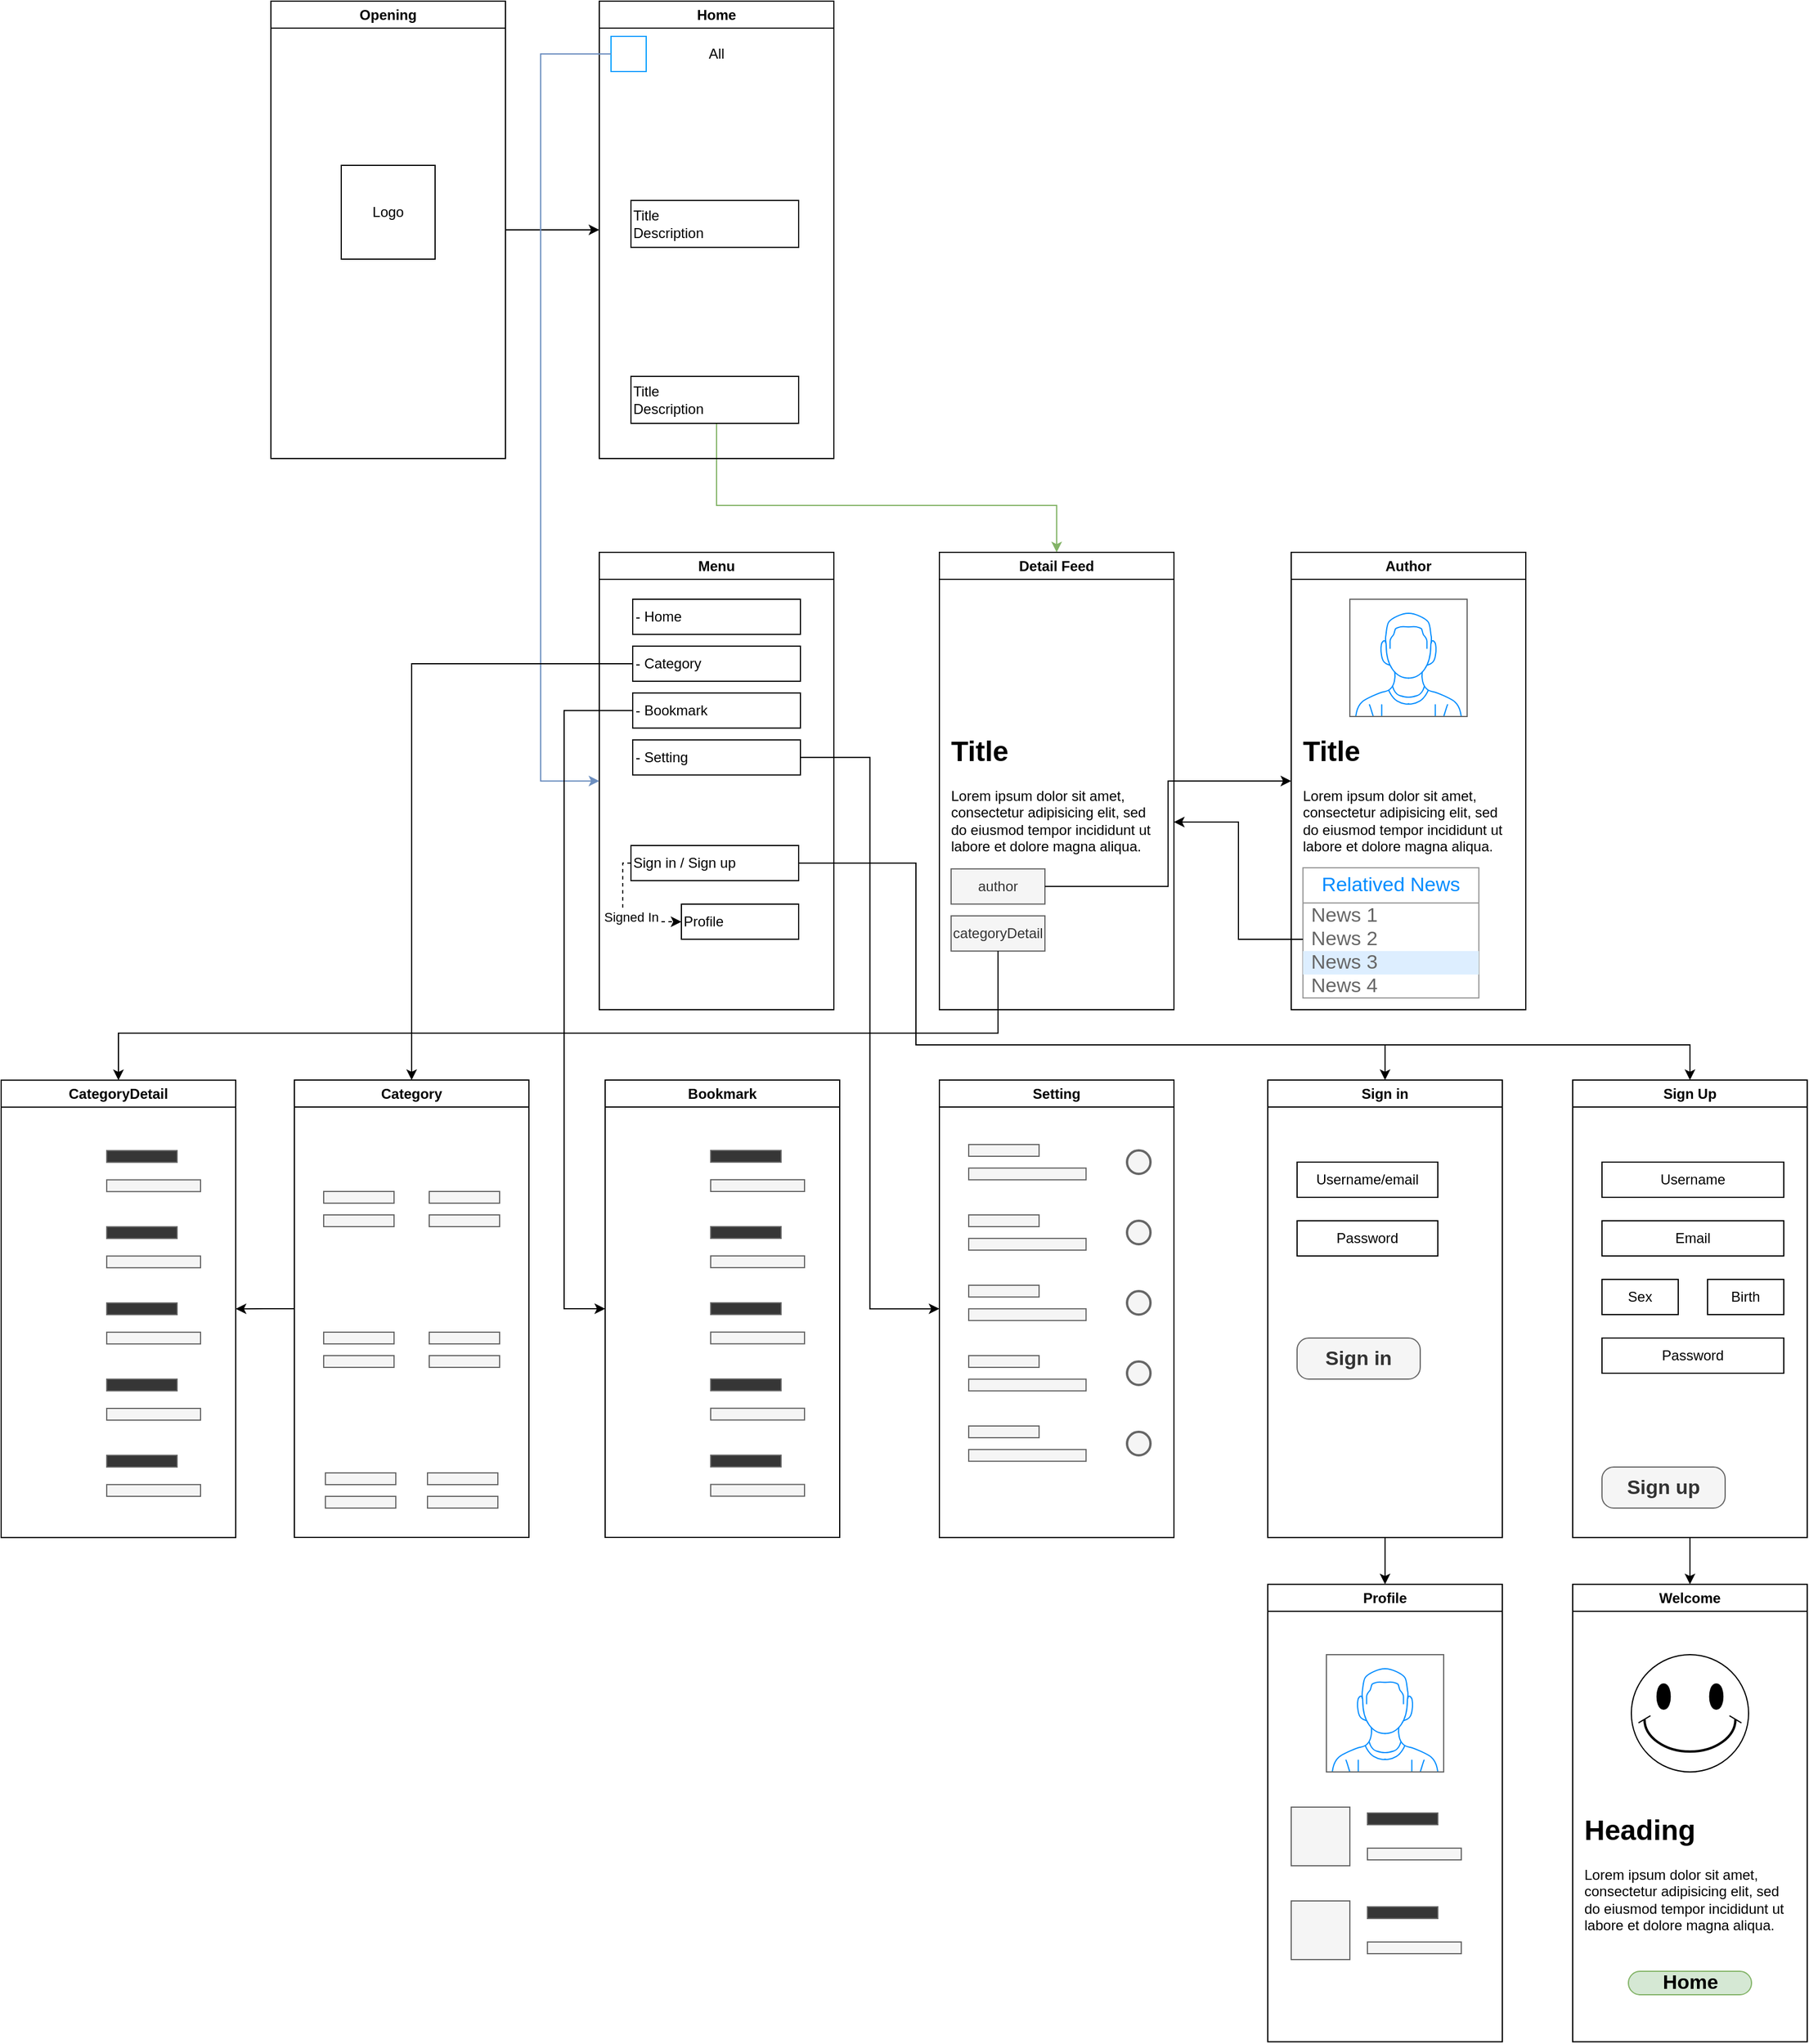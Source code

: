 <mxfile version="22.1.11" type="github">
  <diagram name="Page-1" id="6y7hUANHbX3cIMK4A7YL">
    <mxGraphModel dx="2156" dy="801" grid="1" gridSize="10" guides="1" tooltips="1" connect="1" arrows="1" fold="1" page="1" pageScale="1" pageWidth="850" pageHeight="1100" math="0" shadow="0">
      <root>
        <mxCell id="0" />
        <mxCell id="1" parent="0" />
        <mxCell id="IQJ7qbvI2amx5msxJl1S-8" style="edgeStyle=orthogonalEdgeStyle;rounded=0;orthogonalLoop=1;jettySize=auto;html=1;entryX=0;entryY=0.5;entryDx=0;entryDy=0;" edge="1" parent="1" source="IQJ7qbvI2amx5msxJl1S-1" target="IQJ7qbvI2amx5msxJl1S-3">
          <mxGeometry relative="1" as="geometry" />
        </mxCell>
        <mxCell id="IQJ7qbvI2amx5msxJl1S-1" value="Opening" style="swimlane;whiteSpace=wrap;html=1;" vertex="1" parent="1">
          <mxGeometry x="40" y="150" width="200" height="390" as="geometry" />
        </mxCell>
        <mxCell id="IQJ7qbvI2amx5msxJl1S-2" value="Logo" style="whiteSpace=wrap;html=1;aspect=fixed;" vertex="1" parent="IQJ7qbvI2amx5msxJl1S-1">
          <mxGeometry x="60" y="140" width="80" height="80" as="geometry" />
        </mxCell>
        <mxCell id="IQJ7qbvI2amx5msxJl1S-24" style="edgeStyle=orthogonalEdgeStyle;rounded=0;orthogonalLoop=1;jettySize=auto;html=1;entryX=0.5;entryY=0;entryDx=0;entryDy=0;exitX=0.5;exitY=1;exitDx=0;exitDy=0;fillColor=#d5e8d4;strokeColor=#82b366;" edge="1" parent="1" source="IQJ7qbvI2amx5msxJl1S-7" target="IQJ7qbvI2amx5msxJl1S-14">
          <mxGeometry relative="1" as="geometry">
            <Array as="points">
              <mxPoint x="420" y="510" />
              <mxPoint x="420" y="580" />
              <mxPoint x="710" y="580" />
            </Array>
          </mxGeometry>
        </mxCell>
        <mxCell id="IQJ7qbvI2amx5msxJl1S-3" value="Home" style="swimlane;whiteSpace=wrap;html=1;" vertex="1" parent="1">
          <mxGeometry x="320" y="150" width="200" height="390" as="geometry" />
        </mxCell>
        <mxCell id="IQJ7qbvI2amx5msxJl1S-4" value="" style="shape=image;verticalLabelPosition=bottom;labelBackgroundColor=default;verticalAlign=top;aspect=fixed;imageAspect=0;image=https://t3.ftcdn.net/jpg/02/48/42/64/360_F_248426448_NVKLywWqArG2ADUxDq6QprtIzsF82dMF.jpg;" vertex="1" parent="IQJ7qbvI2amx5msxJl1S-3">
          <mxGeometry x="27" y="70.0" width="146" height="99.92" as="geometry" />
        </mxCell>
        <mxCell id="IQJ7qbvI2amx5msxJl1S-5" value="Title&lt;br&gt;Description" style="rounded=0;whiteSpace=wrap;html=1;align=left;" vertex="1" parent="IQJ7qbvI2amx5msxJl1S-3">
          <mxGeometry x="27" y="169.92" width="143" height="40" as="geometry" />
        </mxCell>
        <mxCell id="IQJ7qbvI2amx5msxJl1S-6" value="" style="shape=image;verticalLabelPosition=bottom;labelBackgroundColor=default;verticalAlign=top;aspect=fixed;imageAspect=0;image=https://t3.ftcdn.net/jpg/02/48/42/64/360_F_248426448_NVKLywWqArG2ADUxDq6QprtIzsF82dMF.jpg;fillColor=#d5e8d4;strokeColor=#82b366;" vertex="1" parent="IQJ7qbvI2amx5msxJl1S-3">
          <mxGeometry x="27" y="220" width="146" height="99.92" as="geometry" />
        </mxCell>
        <mxCell id="IQJ7qbvI2amx5msxJl1S-7" value="Title&lt;br style=&quot;border-color: var(--border-color);&quot;&gt;&lt;span style=&quot;&quot;&gt;Description&lt;/span&gt;" style="rounded=0;whiteSpace=wrap;html=1;align=left;" vertex="1" parent="IQJ7qbvI2amx5msxJl1S-3">
          <mxGeometry x="27" y="319.92" width="143" height="40.08" as="geometry" />
        </mxCell>
        <mxCell id="IQJ7qbvI2amx5msxJl1S-25" value="" style="shape=image;verticalLabelPosition=bottom;labelBackgroundColor=default;verticalAlign=top;aspect=fixed;imageAspect=0;image=https://static.vecteezy.com/system/resources/previews/021/190/402/non_2x/hamburger-menu-filled-icon-in-transparent-background-basic-app-and-web-ui-bold-line-icon-eps10-free-vector.jpg;imageBorder=#009dff;" vertex="1" parent="IQJ7qbvI2amx5msxJl1S-3">
          <mxGeometry x="10" y="30" width="30" height="30" as="geometry" />
        </mxCell>
        <mxCell id="IQJ7qbvI2amx5msxJl1S-201" value="All" style="text;html=1;strokeColor=none;fillColor=none;align=center;verticalAlign=middle;whiteSpace=wrap;rounded=0;" vertex="1" parent="IQJ7qbvI2amx5msxJl1S-3">
          <mxGeometry x="45" y="30" width="110" height="30" as="geometry" />
        </mxCell>
        <mxCell id="IQJ7qbvI2amx5msxJl1S-9" value="Menu" style="swimlane;whiteSpace=wrap;html=1;" vertex="1" parent="1">
          <mxGeometry x="320" y="620" width="200" height="390" as="geometry" />
        </mxCell>
        <mxCell id="IQJ7qbvI2amx5msxJl1S-13" value="- Category" style="rounded=0;whiteSpace=wrap;html=1;align=left;" vertex="1" parent="IQJ7qbvI2amx5msxJl1S-9">
          <mxGeometry x="28.5" y="80" width="143" height="29.92" as="geometry" />
        </mxCell>
        <mxCell id="IQJ7qbvI2amx5msxJl1S-19" value="- Bookmark" style="rounded=0;whiteSpace=wrap;html=1;align=left;" vertex="1" parent="IQJ7qbvI2amx5msxJl1S-9">
          <mxGeometry x="28.5" y="119.92" width="143" height="29.92" as="geometry" />
        </mxCell>
        <mxCell id="IQJ7qbvI2amx5msxJl1S-20" value="- Setting" style="rounded=0;whiteSpace=wrap;html=1;align=left;" vertex="1" parent="IQJ7qbvI2amx5msxJl1S-9">
          <mxGeometry x="28.5" y="159.92" width="143" height="29.92" as="geometry" />
        </mxCell>
        <mxCell id="IQJ7qbvI2amx5msxJl1S-21" value="- Home" style="rounded=0;whiteSpace=wrap;html=1;align=left;" vertex="1" parent="IQJ7qbvI2amx5msxJl1S-9">
          <mxGeometry x="28.5" y="40.0" width="143" height="29.92" as="geometry" />
        </mxCell>
        <mxCell id="IQJ7qbvI2amx5msxJl1S-168" style="edgeStyle=orthogonalEdgeStyle;rounded=0;orthogonalLoop=1;jettySize=auto;html=1;dashed=1;" edge="1" parent="IQJ7qbvI2amx5msxJl1S-9" source="IQJ7qbvI2amx5msxJl1S-22" target="IQJ7qbvI2amx5msxJl1S-167">
          <mxGeometry relative="1" as="geometry">
            <Array as="points">
              <mxPoint x="20" y="265" />
              <mxPoint x="20" y="315" />
            </Array>
          </mxGeometry>
        </mxCell>
        <mxCell id="IQJ7qbvI2amx5msxJl1S-169" value="Signed In" style="edgeLabel;html=1;align=center;verticalAlign=middle;resizable=0;points=[];" vertex="1" connectable="0" parent="IQJ7qbvI2amx5msxJl1S-168">
          <mxGeometry x="0.196" y="4" relative="1" as="geometry">
            <mxPoint as="offset" />
          </mxGeometry>
        </mxCell>
        <mxCell id="IQJ7qbvI2amx5msxJl1S-22" value="Sign in / Sign up" style="rounded=0;whiteSpace=wrap;html=1;align=left;" vertex="1" parent="IQJ7qbvI2amx5msxJl1S-9">
          <mxGeometry x="27" y="250" width="143" height="29.92" as="geometry" />
        </mxCell>
        <mxCell id="IQJ7qbvI2amx5msxJl1S-167" value="Profile" style="rounded=0;whiteSpace=wrap;html=1;align=left;" vertex="1" parent="IQJ7qbvI2amx5msxJl1S-9">
          <mxGeometry x="70" y="300" width="100" height="29.92" as="geometry" />
        </mxCell>
        <mxCell id="IQJ7qbvI2amx5msxJl1S-14" value="Detail Feed" style="swimlane;whiteSpace=wrap;html=1;" vertex="1" parent="1">
          <mxGeometry x="610" y="620" width="200" height="390" as="geometry" />
        </mxCell>
        <mxCell id="IQJ7qbvI2amx5msxJl1S-15" value="" style="shape=image;verticalLabelPosition=bottom;labelBackgroundColor=default;verticalAlign=top;aspect=fixed;imageAspect=0;image=https://t3.ftcdn.net/jpg/02/48/42/64/360_F_248426448_NVKLywWqArG2ADUxDq6QprtIzsF82dMF.jpg;" vertex="1" parent="IQJ7qbvI2amx5msxJl1S-14">
          <mxGeometry x="27" y="40.08" width="146" height="99.92" as="geometry" />
        </mxCell>
        <mxCell id="IQJ7qbvI2amx5msxJl1S-28" value="&lt;h1&gt;Title&lt;/h1&gt;&lt;p&gt;Lorem ipsum dolor sit amet, consectetur adipisicing elit, sed do eiusmod tempor incididunt ut labore et dolore magna aliqua.&lt;/p&gt;" style="text;html=1;strokeColor=none;fillColor=none;spacing=5;spacingTop=-20;whiteSpace=wrap;overflow=hidden;rounded=0;" vertex="1" parent="IQJ7qbvI2amx5msxJl1S-14">
          <mxGeometry x="5" y="149.92" width="190" height="120" as="geometry" />
        </mxCell>
        <mxCell id="IQJ7qbvI2amx5msxJl1S-199" value="author" style="text;html=1;align=center;verticalAlign=middle;whiteSpace=wrap;rounded=0;fillColor=#f5f5f5;fontColor=#333333;strokeColor=#666666;" vertex="1" parent="IQJ7qbvI2amx5msxJl1S-14">
          <mxGeometry x="10" y="269.92" width="80" height="30" as="geometry" />
        </mxCell>
        <mxCell id="IQJ7qbvI2amx5msxJl1S-200" value="categoryDetail" style="text;html=1;align=center;verticalAlign=middle;whiteSpace=wrap;rounded=0;fillColor=#f5f5f5;fontColor=#333333;strokeColor=#666666;" vertex="1" parent="IQJ7qbvI2amx5msxJl1S-14">
          <mxGeometry x="10" y="310" width="80" height="30" as="geometry" />
        </mxCell>
        <mxCell id="IQJ7qbvI2amx5msxJl1S-27" style="edgeStyle=orthogonalEdgeStyle;rounded=0;orthogonalLoop=1;jettySize=auto;html=1;fillColor=#dae8fc;strokeColor=#6c8ebf;" edge="1" parent="1" source="IQJ7qbvI2amx5msxJl1S-25" target="IQJ7qbvI2amx5msxJl1S-9">
          <mxGeometry relative="1" as="geometry">
            <Array as="points">
              <mxPoint x="270" y="195" />
              <mxPoint x="270" y="815" />
            </Array>
          </mxGeometry>
        </mxCell>
        <mxCell id="IQJ7qbvI2amx5msxJl1S-275" value="" style="edgeStyle=orthogonalEdgeStyle;rounded=0;orthogonalLoop=1;jettySize=auto;html=1;" edge="1" parent="1" source="IQJ7qbvI2amx5msxJl1S-29" target="IQJ7qbvI2amx5msxJl1S-259">
          <mxGeometry relative="1" as="geometry" />
        </mxCell>
        <mxCell id="IQJ7qbvI2amx5msxJl1S-29" value="Category" style="swimlane;whiteSpace=wrap;html=1;" vertex="1" parent="1">
          <mxGeometry x="60" y="1070" width="200" height="390" as="geometry" />
        </mxCell>
        <mxCell id="IQJ7qbvI2amx5msxJl1S-30" value="" style="shape=image;verticalLabelPosition=bottom;labelBackgroundColor=default;verticalAlign=top;aspect=fixed;imageAspect=0;image=https://t3.ftcdn.net/jpg/02/48/42/64/360_F_248426448_NVKLywWqArG2ADUxDq6QprtIzsF82dMF.jpg;" vertex="1" parent="IQJ7qbvI2amx5msxJl1S-29">
          <mxGeometry x="20" y="40.08" width="72.94" height="49.92" as="geometry" />
        </mxCell>
        <mxCell id="IQJ7qbvI2amx5msxJl1S-35" value="" style="shape=image;verticalLabelPosition=bottom;labelBackgroundColor=default;verticalAlign=top;aspect=fixed;imageAspect=0;image=https://t3.ftcdn.net/jpg/02/48/42/64/360_F_248426448_NVKLywWqArG2ADUxDq6QprtIzsF82dMF.jpg;" vertex="1" parent="IQJ7qbvI2amx5msxJl1S-29">
          <mxGeometry x="107.06" y="40.08" width="72.94" height="49.92" as="geometry" />
        </mxCell>
        <mxCell id="IQJ7qbvI2amx5msxJl1S-38" value="" style="shape=image;verticalLabelPosition=bottom;labelBackgroundColor=default;verticalAlign=top;aspect=fixed;imageAspect=0;image=https://t3.ftcdn.net/jpg/02/48/42/64/360_F_248426448_NVKLywWqArG2ADUxDq6QprtIzsF82dMF.jpg;" vertex="1" parent="IQJ7qbvI2amx5msxJl1S-29">
          <mxGeometry x="20" y="160" width="72.94" height="49.92" as="geometry" />
        </mxCell>
        <mxCell id="IQJ7qbvI2amx5msxJl1S-39" value="" style="shape=image;verticalLabelPosition=bottom;labelBackgroundColor=default;verticalAlign=top;aspect=fixed;imageAspect=0;image=https://t3.ftcdn.net/jpg/02/48/42/64/360_F_248426448_NVKLywWqArG2ADUxDq6QprtIzsF82dMF.jpg;" vertex="1" parent="IQJ7qbvI2amx5msxJl1S-29">
          <mxGeometry x="107.06" y="160" width="72.94" height="49.92" as="geometry" />
        </mxCell>
        <mxCell id="IQJ7qbvI2amx5msxJl1S-42" value="" style="shape=image;verticalLabelPosition=bottom;labelBackgroundColor=default;verticalAlign=top;aspect=fixed;imageAspect=0;image=https://t3.ftcdn.net/jpg/02/48/42/64/360_F_248426448_NVKLywWqArG2ADUxDq6QprtIzsF82dMF.jpg;" vertex="1" parent="IQJ7qbvI2amx5msxJl1S-29">
          <mxGeometry x="20" y="280" width="72.94" height="49.92" as="geometry" />
        </mxCell>
        <mxCell id="IQJ7qbvI2amx5msxJl1S-43" value="" style="shape=image;verticalLabelPosition=bottom;labelBackgroundColor=default;verticalAlign=top;aspect=fixed;imageAspect=0;image=https://t3.ftcdn.net/jpg/02/48/42/64/360_F_248426448_NVKLywWqArG2ADUxDq6QprtIzsF82dMF.jpg;" vertex="1" parent="IQJ7qbvI2amx5msxJl1S-29">
          <mxGeometry x="107.06" y="280" width="72.94" height="49.92" as="geometry" />
        </mxCell>
        <mxCell id="IQJ7qbvI2amx5msxJl1S-60" value="" style="html=1;points=[[0,0,0,0,5],[0,1,0,0,-5],[1,0,0,0,5],[1,1,0,0,-5]];perimeter=orthogonalPerimeter;outlineConnect=0;targetShapes=umlLifeline;portConstraint=eastwest;newEdgeStyle={&quot;curved&quot;:0,&quot;rounded&quot;:0};rotation=90;fillColor=#f5f5f5;fontColor=#333333;strokeColor=#666666;" vertex="1" parent="IQJ7qbvI2amx5msxJl1S-29">
          <mxGeometry x="50" y="90" width="10" height="60" as="geometry" />
        </mxCell>
        <mxCell id="IQJ7qbvI2amx5msxJl1S-59" value="" style="html=1;points=[[0,0,0,0,5],[0,1,0,0,-5],[1,0,0,0,5],[1,1,0,0,-5]];perimeter=orthogonalPerimeter;outlineConnect=0;targetShapes=umlLifeline;portConstraint=eastwest;newEdgeStyle={&quot;curved&quot;:0,&quot;rounded&quot;:0};rotation=90;fillColor=#f5f5f5;fontColor=#333333;strokeColor=#666666;" vertex="1" parent="IQJ7qbvI2amx5msxJl1S-29">
          <mxGeometry x="50" y="70" width="10" height="60" as="geometry" />
        </mxCell>
        <mxCell id="IQJ7qbvI2amx5msxJl1S-61" value="" style="html=1;points=[[0,0,0,0,5],[0,1,0,0,-5],[1,0,0,0,5],[1,1,0,0,-5]];perimeter=orthogonalPerimeter;outlineConnect=0;targetShapes=umlLifeline;portConstraint=eastwest;newEdgeStyle={&quot;curved&quot;:0,&quot;rounded&quot;:0};rotation=90;fillColor=#f5f5f5;fontColor=#333333;strokeColor=#666666;" vertex="1" parent="IQJ7qbvI2amx5msxJl1S-29">
          <mxGeometry x="140" y="90" width="10" height="60" as="geometry" />
        </mxCell>
        <mxCell id="IQJ7qbvI2amx5msxJl1S-62" value="" style="html=1;points=[[0,0,0,0,5],[0,1,0,0,-5],[1,0,0,0,5],[1,1,0,0,-5]];perimeter=orthogonalPerimeter;outlineConnect=0;targetShapes=umlLifeline;portConstraint=eastwest;newEdgeStyle={&quot;curved&quot;:0,&quot;rounded&quot;:0};rotation=90;fillColor=#f5f5f5;fontColor=#333333;strokeColor=#666666;" vertex="1" parent="IQJ7qbvI2amx5msxJl1S-29">
          <mxGeometry x="140" y="70" width="10" height="60" as="geometry" />
        </mxCell>
        <mxCell id="IQJ7qbvI2amx5msxJl1S-63" value="" style="html=1;points=[[0,0,0,0,5],[0,1,0,0,-5],[1,0,0,0,5],[1,1,0,0,-5]];perimeter=orthogonalPerimeter;outlineConnect=0;targetShapes=umlLifeline;portConstraint=eastwest;newEdgeStyle={&quot;curved&quot;:0,&quot;rounded&quot;:0};rotation=90;fillColor=#f5f5f5;fontColor=#333333;strokeColor=#666666;" vertex="1" parent="IQJ7qbvI2amx5msxJl1S-29">
          <mxGeometry x="50" y="210" width="10" height="60" as="geometry" />
        </mxCell>
        <mxCell id="IQJ7qbvI2amx5msxJl1S-64" value="" style="html=1;points=[[0,0,0,0,5],[0,1,0,0,-5],[1,0,0,0,5],[1,1,0,0,-5]];perimeter=orthogonalPerimeter;outlineConnect=0;targetShapes=umlLifeline;portConstraint=eastwest;newEdgeStyle={&quot;curved&quot;:0,&quot;rounded&quot;:0};rotation=90;fillColor=#f5f5f5;fontColor=#333333;strokeColor=#666666;" vertex="1" parent="IQJ7qbvI2amx5msxJl1S-29">
          <mxGeometry x="50" y="190" width="10" height="60" as="geometry" />
        </mxCell>
        <mxCell id="IQJ7qbvI2amx5msxJl1S-65" value="" style="html=1;points=[[0,0,0,0,5],[0,1,0,0,-5],[1,0,0,0,5],[1,1,0,0,-5]];perimeter=orthogonalPerimeter;outlineConnect=0;targetShapes=umlLifeline;portConstraint=eastwest;newEdgeStyle={&quot;curved&quot;:0,&quot;rounded&quot;:0};rotation=90;fillColor=#f5f5f5;fontColor=#333333;strokeColor=#666666;" vertex="1" parent="IQJ7qbvI2amx5msxJl1S-29">
          <mxGeometry x="140" y="210" width="10" height="60" as="geometry" />
        </mxCell>
        <mxCell id="IQJ7qbvI2amx5msxJl1S-66" value="" style="html=1;points=[[0,0,0,0,5],[0,1,0,0,-5],[1,0,0,0,5],[1,1,0,0,-5]];perimeter=orthogonalPerimeter;outlineConnect=0;targetShapes=umlLifeline;portConstraint=eastwest;newEdgeStyle={&quot;curved&quot;:0,&quot;rounded&quot;:0};rotation=90;fillColor=#f5f5f5;fontColor=#333333;strokeColor=#666666;" vertex="1" parent="IQJ7qbvI2amx5msxJl1S-29">
          <mxGeometry x="140" y="190" width="10" height="60" as="geometry" />
        </mxCell>
        <mxCell id="IQJ7qbvI2amx5msxJl1S-67" value="" style="html=1;points=[[0,0,0,0,5],[0,1,0,0,-5],[1,0,0,0,5],[1,1,0,0,-5]];perimeter=orthogonalPerimeter;outlineConnect=0;targetShapes=umlLifeline;portConstraint=eastwest;newEdgeStyle={&quot;curved&quot;:0,&quot;rounded&quot;:0};rotation=90;fillColor=#f5f5f5;fontColor=#333333;strokeColor=#666666;" vertex="1" parent="IQJ7qbvI2amx5msxJl1S-29">
          <mxGeometry x="51.47" y="330" width="10" height="60" as="geometry" />
        </mxCell>
        <mxCell id="IQJ7qbvI2amx5msxJl1S-68" value="" style="html=1;points=[[0,0,0,0,5],[0,1,0,0,-5],[1,0,0,0,5],[1,1,0,0,-5]];perimeter=orthogonalPerimeter;outlineConnect=0;targetShapes=umlLifeline;portConstraint=eastwest;newEdgeStyle={&quot;curved&quot;:0,&quot;rounded&quot;:0};rotation=90;fillColor=#f5f5f5;fontColor=#333333;strokeColor=#666666;" vertex="1" parent="IQJ7qbvI2amx5msxJl1S-29">
          <mxGeometry x="51.47" y="310" width="10" height="60" as="geometry" />
        </mxCell>
        <mxCell id="IQJ7qbvI2amx5msxJl1S-69" value="" style="html=1;points=[[0,0,0,0,5],[0,1,0,0,-5],[1,0,0,0,5],[1,1,0,0,-5]];perimeter=orthogonalPerimeter;outlineConnect=0;targetShapes=umlLifeline;portConstraint=eastwest;newEdgeStyle={&quot;curved&quot;:0,&quot;rounded&quot;:0};rotation=90;fillColor=#f5f5f5;fontColor=#333333;strokeColor=#666666;" vertex="1" parent="IQJ7qbvI2amx5msxJl1S-29">
          <mxGeometry x="138.53" y="330" width="10" height="60" as="geometry" />
        </mxCell>
        <mxCell id="IQJ7qbvI2amx5msxJl1S-70" value="" style="html=1;points=[[0,0,0,0,5],[0,1,0,0,-5],[1,0,0,0,5],[1,1,0,0,-5]];perimeter=orthogonalPerimeter;outlineConnect=0;targetShapes=umlLifeline;portConstraint=eastwest;newEdgeStyle={&quot;curved&quot;:0,&quot;rounded&quot;:0};rotation=90;fillColor=#f5f5f5;fontColor=#333333;strokeColor=#666666;" vertex="1" parent="IQJ7qbvI2amx5msxJl1S-29">
          <mxGeometry x="138.53" y="310" width="10" height="60" as="geometry" />
        </mxCell>
        <mxCell id="IQJ7qbvI2amx5msxJl1S-71" value="Bookmark" style="swimlane;whiteSpace=wrap;html=1;" vertex="1" parent="1">
          <mxGeometry x="325" y="1070" width="200" height="390" as="geometry" />
        </mxCell>
        <mxCell id="IQJ7qbvI2amx5msxJl1S-90" value="" style="shape=image;verticalLabelPosition=bottom;labelBackgroundColor=default;verticalAlign=top;aspect=fixed;imageAspect=0;image=https://t3.ftcdn.net/jpg/02/48/42/64/360_F_248426448_NVKLywWqArG2ADUxDq6QprtIzsF82dMF.jpg;" vertex="1" parent="IQJ7qbvI2amx5msxJl1S-71">
          <mxGeometry x="15" y="50.08" width="72.94" height="49.92" as="geometry" />
        </mxCell>
        <mxCell id="IQJ7qbvI2amx5msxJl1S-91" value="" style="html=1;points=[[0,0,0,0,5],[0,1,0,0,-5],[1,0,0,0,5],[1,1,0,0,-5]];perimeter=orthogonalPerimeter;outlineConnect=0;targetShapes=umlLifeline;portConstraint=eastwest;newEdgeStyle={&quot;curved&quot;:0,&quot;rounded&quot;:0};rotation=90;fillColor=#363636;fontColor=#333333;strokeColor=#666666;" vertex="1" parent="IQJ7qbvI2amx5msxJl1S-71">
          <mxGeometry x="115" y="35.04" width="10" height="60" as="geometry" />
        </mxCell>
        <mxCell id="IQJ7qbvI2amx5msxJl1S-92" value="" style="html=1;points=[[0,0,0,0,5],[0,1,0,0,-5],[1,0,0,0,5],[1,1,0,0,-5]];perimeter=orthogonalPerimeter;outlineConnect=0;targetShapes=umlLifeline;portConstraint=eastwest;newEdgeStyle={&quot;curved&quot;:0,&quot;rounded&quot;:0};rotation=90;fillColor=#f5f5f5;fontColor=#333333;strokeColor=#666666;" vertex="1" parent="IQJ7qbvI2amx5msxJl1S-71">
          <mxGeometry x="125" y="50" width="10" height="80" as="geometry" />
        </mxCell>
        <mxCell id="IQJ7qbvI2amx5msxJl1S-93" value="" style="shape=image;verticalLabelPosition=bottom;labelBackgroundColor=default;verticalAlign=top;aspect=fixed;imageAspect=0;image=https://t3.ftcdn.net/jpg/02/48/42/64/360_F_248426448_NVKLywWqArG2ADUxDq6QprtIzsF82dMF.jpg;" vertex="1" parent="IQJ7qbvI2amx5msxJl1S-71">
          <mxGeometry x="15" y="115.04" width="72.94" height="49.92" as="geometry" />
        </mxCell>
        <mxCell id="IQJ7qbvI2amx5msxJl1S-94" value="" style="html=1;points=[[0,0,0,0,5],[0,1,0,0,-5],[1,0,0,0,5],[1,1,0,0,-5]];perimeter=orthogonalPerimeter;outlineConnect=0;targetShapes=umlLifeline;portConstraint=eastwest;newEdgeStyle={&quot;curved&quot;:0,&quot;rounded&quot;:0};rotation=90;fillColor=#363636;fontColor=#333333;strokeColor=#666666;" vertex="1" parent="IQJ7qbvI2amx5msxJl1S-71">
          <mxGeometry x="115" y="100" width="10" height="60" as="geometry" />
        </mxCell>
        <mxCell id="IQJ7qbvI2amx5msxJl1S-95" value="" style="html=1;points=[[0,0,0,0,5],[0,1,0,0,-5],[1,0,0,0,5],[1,1,0,0,-5]];perimeter=orthogonalPerimeter;outlineConnect=0;targetShapes=umlLifeline;portConstraint=eastwest;newEdgeStyle={&quot;curved&quot;:0,&quot;rounded&quot;:0};rotation=90;fillColor=#f5f5f5;fontColor=#333333;strokeColor=#666666;" vertex="1" parent="IQJ7qbvI2amx5msxJl1S-71">
          <mxGeometry x="125" y="114.96" width="10" height="80" as="geometry" />
        </mxCell>
        <mxCell id="IQJ7qbvI2amx5msxJl1S-96" value="" style="shape=image;verticalLabelPosition=bottom;labelBackgroundColor=default;verticalAlign=top;aspect=fixed;imageAspect=0;image=https://t3.ftcdn.net/jpg/02/48/42/64/360_F_248426448_NVKLywWqArG2ADUxDq6QprtIzsF82dMF.jpg;" vertex="1" parent="IQJ7qbvI2amx5msxJl1S-71">
          <mxGeometry x="15" y="180" width="72.94" height="49.92" as="geometry" />
        </mxCell>
        <mxCell id="IQJ7qbvI2amx5msxJl1S-97" value="" style="html=1;points=[[0,0,0,0,5],[0,1,0,0,-5],[1,0,0,0,5],[1,1,0,0,-5]];perimeter=orthogonalPerimeter;outlineConnect=0;targetShapes=umlLifeline;portConstraint=eastwest;newEdgeStyle={&quot;curved&quot;:0,&quot;rounded&quot;:0};rotation=90;fillColor=#363636;fontColor=#333333;strokeColor=#666666;" vertex="1" parent="IQJ7qbvI2amx5msxJl1S-71">
          <mxGeometry x="115" y="164.96" width="10" height="60" as="geometry" />
        </mxCell>
        <mxCell id="IQJ7qbvI2amx5msxJl1S-98" value="" style="html=1;points=[[0,0,0,0,5],[0,1,0,0,-5],[1,0,0,0,5],[1,1,0,0,-5]];perimeter=orthogonalPerimeter;outlineConnect=0;targetShapes=umlLifeline;portConstraint=eastwest;newEdgeStyle={&quot;curved&quot;:0,&quot;rounded&quot;:0};rotation=90;fillColor=#f5f5f5;fontColor=#333333;strokeColor=#666666;" vertex="1" parent="IQJ7qbvI2amx5msxJl1S-71">
          <mxGeometry x="125" y="179.92" width="10" height="80" as="geometry" />
        </mxCell>
        <mxCell id="IQJ7qbvI2amx5msxJl1S-99" value="" style="shape=image;verticalLabelPosition=bottom;labelBackgroundColor=default;verticalAlign=top;aspect=fixed;imageAspect=0;image=https://t3.ftcdn.net/jpg/02/48/42/64/360_F_248426448_NVKLywWqArG2ADUxDq6QprtIzsF82dMF.jpg;" vertex="1" parent="IQJ7qbvI2amx5msxJl1S-71">
          <mxGeometry x="15" y="244.96" width="72.94" height="49.92" as="geometry" />
        </mxCell>
        <mxCell id="IQJ7qbvI2amx5msxJl1S-100" value="" style="html=1;points=[[0,0,0,0,5],[0,1,0,0,-5],[1,0,0,0,5],[1,1,0,0,-5]];perimeter=orthogonalPerimeter;outlineConnect=0;targetShapes=umlLifeline;portConstraint=eastwest;newEdgeStyle={&quot;curved&quot;:0,&quot;rounded&quot;:0};rotation=90;fillColor=#363636;fontColor=#333333;strokeColor=#666666;" vertex="1" parent="IQJ7qbvI2amx5msxJl1S-71">
          <mxGeometry x="115" y="229.92" width="10" height="60" as="geometry" />
        </mxCell>
        <mxCell id="IQJ7qbvI2amx5msxJl1S-101" value="" style="html=1;points=[[0,0,0,0,5],[0,1,0,0,-5],[1,0,0,0,5],[1,1,0,0,-5]];perimeter=orthogonalPerimeter;outlineConnect=0;targetShapes=umlLifeline;portConstraint=eastwest;newEdgeStyle={&quot;curved&quot;:0,&quot;rounded&quot;:0};rotation=90;fillColor=#f5f5f5;fontColor=#333333;strokeColor=#666666;" vertex="1" parent="IQJ7qbvI2amx5msxJl1S-71">
          <mxGeometry x="125" y="244.88" width="10" height="80" as="geometry" />
        </mxCell>
        <mxCell id="IQJ7qbvI2amx5msxJl1S-102" value="" style="shape=image;verticalLabelPosition=bottom;labelBackgroundColor=default;verticalAlign=top;aspect=fixed;imageAspect=0;image=https://t3.ftcdn.net/jpg/02/48/42/64/360_F_248426448_NVKLywWqArG2ADUxDq6QprtIzsF82dMF.jpg;" vertex="1" parent="IQJ7qbvI2amx5msxJl1S-71">
          <mxGeometry x="15" y="309.92" width="72.94" height="49.92" as="geometry" />
        </mxCell>
        <mxCell id="IQJ7qbvI2amx5msxJl1S-103" value="" style="html=1;points=[[0,0,0,0,5],[0,1,0,0,-5],[1,0,0,0,5],[1,1,0,0,-5]];perimeter=orthogonalPerimeter;outlineConnect=0;targetShapes=umlLifeline;portConstraint=eastwest;newEdgeStyle={&quot;curved&quot;:0,&quot;rounded&quot;:0};rotation=90;fillColor=#363636;fontColor=#333333;strokeColor=#666666;" vertex="1" parent="IQJ7qbvI2amx5msxJl1S-71">
          <mxGeometry x="115" y="294.88" width="10" height="60" as="geometry" />
        </mxCell>
        <mxCell id="IQJ7qbvI2amx5msxJl1S-104" value="" style="html=1;points=[[0,0,0,0,5],[0,1,0,0,-5],[1,0,0,0,5],[1,1,0,0,-5]];perimeter=orthogonalPerimeter;outlineConnect=0;targetShapes=umlLifeline;portConstraint=eastwest;newEdgeStyle={&quot;curved&quot;:0,&quot;rounded&quot;:0};rotation=90;fillColor=#f5f5f5;fontColor=#333333;strokeColor=#666666;" vertex="1" parent="IQJ7qbvI2amx5msxJl1S-71">
          <mxGeometry x="125" y="309.84" width="10" height="80" as="geometry" />
        </mxCell>
        <mxCell id="IQJ7qbvI2amx5msxJl1S-105" style="edgeStyle=orthogonalEdgeStyle;rounded=0;orthogonalLoop=1;jettySize=auto;html=1;" edge="1" parent="1" source="IQJ7qbvI2amx5msxJl1S-19" target="IQJ7qbvI2amx5msxJl1S-71">
          <mxGeometry relative="1" as="geometry">
            <Array as="points">
              <mxPoint x="290" y="755" />
              <mxPoint x="290" y="1265" />
            </Array>
          </mxGeometry>
        </mxCell>
        <mxCell id="IQJ7qbvI2amx5msxJl1S-106" value="Setting" style="swimlane;whiteSpace=wrap;html=1;" vertex="1" parent="1">
          <mxGeometry x="610" y="1070" width="200" height="390.12" as="geometry" />
        </mxCell>
        <mxCell id="IQJ7qbvI2amx5msxJl1S-123" value="" style="html=1;points=[[0,0,0,0,5],[0,1,0,0,-5],[1,0,0,0,5],[1,1,0,0,-5]];perimeter=orthogonalPerimeter;outlineConnect=0;targetShapes=umlLifeline;portConstraint=eastwest;newEdgeStyle={&quot;curved&quot;:0,&quot;rounded&quot;:0};rotation=90;fillColor=#f5f5f5;fontColor=#333333;strokeColor=#666666;" vertex="1" parent="IQJ7qbvI2amx5msxJl1S-106">
          <mxGeometry x="50" y="30" width="10" height="60" as="geometry" />
        </mxCell>
        <mxCell id="IQJ7qbvI2amx5msxJl1S-124" value="" style="html=1;points=[[0,0,0,0,5],[0,1,0,0,-5],[1,0,0,0,5],[1,1,0,0,-5]];perimeter=orthogonalPerimeter;outlineConnect=0;targetShapes=umlLifeline;portConstraint=eastwest;newEdgeStyle={&quot;curved&quot;:0,&quot;rounded&quot;:0};rotation=90;fillColor=#f5f5f5;fontColor=#333333;strokeColor=#666666;" vertex="1" parent="IQJ7qbvI2amx5msxJl1S-106">
          <mxGeometry x="70.04" y="30.04" width="10" height="100.08" as="geometry" />
        </mxCell>
        <mxCell id="IQJ7qbvI2amx5msxJl1S-125" value="" style="strokeWidth=2;html=1;shape=mxgraph.flowchart.start_2;whiteSpace=wrap;fillColor=#f5f5f5;fontColor=#333333;strokeColor=#666666;" vertex="1" parent="IQJ7qbvI2amx5msxJl1S-106">
          <mxGeometry x="160" y="60" width="20" height="20" as="geometry" />
        </mxCell>
        <mxCell id="IQJ7qbvI2amx5msxJl1S-126" value="" style="html=1;points=[[0,0,0,0,5],[0,1,0,0,-5],[1,0,0,0,5],[1,1,0,0,-5]];perimeter=orthogonalPerimeter;outlineConnect=0;targetShapes=umlLifeline;portConstraint=eastwest;newEdgeStyle={&quot;curved&quot;:0,&quot;rounded&quot;:0};rotation=90;fillColor=#f5f5f5;fontColor=#333333;strokeColor=#666666;" vertex="1" parent="IQJ7qbvI2amx5msxJl1S-106">
          <mxGeometry x="50" y="90" width="10" height="60" as="geometry" />
        </mxCell>
        <mxCell id="IQJ7qbvI2amx5msxJl1S-128" value="" style="strokeWidth=2;html=1;shape=mxgraph.flowchart.start_2;whiteSpace=wrap;fillColor=#f5f5f5;fontColor=#333333;strokeColor=#666666;" vertex="1" parent="IQJ7qbvI2amx5msxJl1S-106">
          <mxGeometry x="160" y="120" width="20" height="20" as="geometry" />
        </mxCell>
        <mxCell id="IQJ7qbvI2amx5msxJl1S-129" value="" style="html=1;points=[[0,0,0,0,5],[0,1,0,0,-5],[1,0,0,0,5],[1,1,0,0,-5]];perimeter=orthogonalPerimeter;outlineConnect=0;targetShapes=umlLifeline;portConstraint=eastwest;newEdgeStyle={&quot;curved&quot;:0,&quot;rounded&quot;:0};rotation=90;fillColor=#f5f5f5;fontColor=#333333;strokeColor=#666666;" vertex="1" parent="IQJ7qbvI2amx5msxJl1S-106">
          <mxGeometry x="50" y="150" width="10" height="60" as="geometry" />
        </mxCell>
        <mxCell id="IQJ7qbvI2amx5msxJl1S-130" value="" style="html=1;points=[[0,0,0,0,5],[0,1,0,0,-5],[1,0,0,0,5],[1,1,0,0,-5]];perimeter=orthogonalPerimeter;outlineConnect=0;targetShapes=umlLifeline;portConstraint=eastwest;newEdgeStyle={&quot;curved&quot;:0,&quot;rounded&quot;:0};rotation=90;fillColor=#f5f5f5;fontColor=#333333;strokeColor=#666666;" vertex="1" parent="IQJ7qbvI2amx5msxJl1S-106">
          <mxGeometry x="70.04" y="150.04" width="10" height="100.08" as="geometry" />
        </mxCell>
        <mxCell id="IQJ7qbvI2amx5msxJl1S-131" value="" style="strokeWidth=2;html=1;shape=mxgraph.flowchart.start_2;whiteSpace=wrap;fillColor=#f5f5f5;fontColor=#333333;strokeColor=#666666;" vertex="1" parent="IQJ7qbvI2amx5msxJl1S-106">
          <mxGeometry x="160" y="180" width="20" height="20" as="geometry" />
        </mxCell>
        <mxCell id="IQJ7qbvI2amx5msxJl1S-132" value="" style="html=1;points=[[0,0,0,0,5],[0,1,0,0,-5],[1,0,0,0,5],[1,1,0,0,-5]];perimeter=orthogonalPerimeter;outlineConnect=0;targetShapes=umlLifeline;portConstraint=eastwest;newEdgeStyle={&quot;curved&quot;:0,&quot;rounded&quot;:0};rotation=90;fillColor=#f5f5f5;fontColor=#333333;strokeColor=#666666;" vertex="1" parent="IQJ7qbvI2amx5msxJl1S-106">
          <mxGeometry x="50" y="210" width="10" height="60" as="geometry" />
        </mxCell>
        <mxCell id="IQJ7qbvI2amx5msxJl1S-133" value="" style="html=1;points=[[0,0,0,0,5],[0,1,0,0,-5],[1,0,0,0,5],[1,1,0,0,-5]];perimeter=orthogonalPerimeter;outlineConnect=0;targetShapes=umlLifeline;portConstraint=eastwest;newEdgeStyle={&quot;curved&quot;:0,&quot;rounded&quot;:0};rotation=90;fillColor=#f5f5f5;fontColor=#333333;strokeColor=#666666;" vertex="1" parent="IQJ7qbvI2amx5msxJl1S-106">
          <mxGeometry x="70.04" y="210.04" width="10" height="100.08" as="geometry" />
        </mxCell>
        <mxCell id="IQJ7qbvI2amx5msxJl1S-134" value="" style="strokeWidth=2;html=1;shape=mxgraph.flowchart.start_2;whiteSpace=wrap;fillColor=#f5f5f5;fontColor=#333333;strokeColor=#666666;" vertex="1" parent="IQJ7qbvI2amx5msxJl1S-106">
          <mxGeometry x="160" y="240" width="20" height="20" as="geometry" />
        </mxCell>
        <mxCell id="IQJ7qbvI2amx5msxJl1S-135" value="" style="html=1;points=[[0,0,0,0,5],[0,1,0,0,-5],[1,0,0,0,5],[1,1,0,0,-5]];perimeter=orthogonalPerimeter;outlineConnect=0;targetShapes=umlLifeline;portConstraint=eastwest;newEdgeStyle={&quot;curved&quot;:0,&quot;rounded&quot;:0};rotation=90;fillColor=#f5f5f5;fontColor=#333333;strokeColor=#666666;" vertex="1" parent="IQJ7qbvI2amx5msxJl1S-106">
          <mxGeometry x="50" y="270" width="10" height="60" as="geometry" />
        </mxCell>
        <mxCell id="IQJ7qbvI2amx5msxJl1S-136" value="" style="html=1;points=[[0,0,0,0,5],[0,1,0,0,-5],[1,0,0,0,5],[1,1,0,0,-5]];perimeter=orthogonalPerimeter;outlineConnect=0;targetShapes=umlLifeline;portConstraint=eastwest;newEdgeStyle={&quot;curved&quot;:0,&quot;rounded&quot;:0};rotation=90;fillColor=#f5f5f5;fontColor=#333333;strokeColor=#666666;" vertex="1" parent="IQJ7qbvI2amx5msxJl1S-106">
          <mxGeometry x="70.04" y="270.04" width="10" height="100.08" as="geometry" />
        </mxCell>
        <mxCell id="IQJ7qbvI2amx5msxJl1S-137" value="" style="strokeWidth=2;html=1;shape=mxgraph.flowchart.start_2;whiteSpace=wrap;fillColor=#f5f5f5;fontColor=#333333;strokeColor=#666666;" vertex="1" parent="IQJ7qbvI2amx5msxJl1S-106">
          <mxGeometry x="160" y="300" width="20" height="20" as="geometry" />
        </mxCell>
        <mxCell id="IQJ7qbvI2amx5msxJl1S-138" value="" style="html=1;points=[[0,0,0,0,5],[0,1,0,0,-5],[1,0,0,0,5],[1,1,0,0,-5]];perimeter=orthogonalPerimeter;outlineConnect=0;targetShapes=umlLifeline;portConstraint=eastwest;newEdgeStyle={&quot;curved&quot;:0,&quot;rounded&quot;:0};rotation=90;fillColor=#f5f5f5;fontColor=#333333;strokeColor=#666666;" vertex="1" parent="IQJ7qbvI2amx5msxJl1S-106">
          <mxGeometry x="70.04" y="90" width="10" height="100.08" as="geometry" />
        </mxCell>
        <mxCell id="IQJ7qbvI2amx5msxJl1S-122" style="edgeStyle=orthogonalEdgeStyle;rounded=0;orthogonalLoop=1;jettySize=auto;html=1;entryX=0;entryY=0.5;entryDx=0;entryDy=0;" edge="1" parent="1" source="IQJ7qbvI2amx5msxJl1S-20" target="IQJ7qbvI2amx5msxJl1S-106">
          <mxGeometry relative="1" as="geometry" />
        </mxCell>
        <mxCell id="IQJ7qbvI2amx5msxJl1S-186" value="" style="edgeStyle=orthogonalEdgeStyle;rounded=0;orthogonalLoop=1;jettySize=auto;html=1;" edge="1" parent="1" source="IQJ7qbvI2amx5msxJl1S-139" target="IQJ7qbvI2amx5msxJl1S-181">
          <mxGeometry relative="1" as="geometry" />
        </mxCell>
        <mxCell id="IQJ7qbvI2amx5msxJl1S-139" value="Sign in" style="swimlane;whiteSpace=wrap;html=1;" vertex="1" parent="1">
          <mxGeometry x="890" y="1070" width="200" height="390.12" as="geometry" />
        </mxCell>
        <mxCell id="IQJ7qbvI2amx5msxJl1S-155" value="Sign in" style="strokeWidth=1;shadow=0;dashed=0;align=center;html=1;shape=mxgraph.mockup.buttons.button;strokeColor=#666666;fontColor=#333333;mainText=;buttonStyle=round;fontSize=17;fontStyle=1;fillColor=#f5f5f5;whiteSpace=wrap;" vertex="1" parent="IQJ7qbvI2amx5msxJl1S-139">
          <mxGeometry x="25" y="220" width="105" height="35" as="geometry" />
        </mxCell>
        <mxCell id="IQJ7qbvI2amx5msxJl1S-156" value="Username/email" style="rounded=0;whiteSpace=wrap;html=1;" vertex="1" parent="IQJ7qbvI2amx5msxJl1S-139">
          <mxGeometry x="25" y="70" width="120" height="30" as="geometry" />
        </mxCell>
        <mxCell id="IQJ7qbvI2amx5msxJl1S-157" value="Password" style="rounded=0;whiteSpace=wrap;html=1;" vertex="1" parent="IQJ7qbvI2amx5msxJl1S-139">
          <mxGeometry x="25" y="120" width="120" height="30" as="geometry" />
        </mxCell>
        <mxCell id="IQJ7qbvI2amx5msxJl1S-158" value="" style="shape=image;verticalLabelPosition=bottom;labelBackgroundColor=default;verticalAlign=top;aspect=fixed;imageAspect=0;image=https://www.google.com/recaptcha/about/images/reCAPTCHA-logo@2x.png;" vertex="1" parent="IQJ7qbvI2amx5msxJl1S-139">
          <mxGeometry x="25" y="170" width="23" height="26.16" as="geometry" />
        </mxCell>
        <mxCell id="IQJ7qbvI2amx5msxJl1S-180" value="" style="edgeStyle=orthogonalEdgeStyle;rounded=0;orthogonalLoop=1;jettySize=auto;html=1;" edge="1" parent="1" source="IQJ7qbvI2amx5msxJl1S-159" target="IQJ7qbvI2amx5msxJl1S-170">
          <mxGeometry relative="1" as="geometry" />
        </mxCell>
        <mxCell id="IQJ7qbvI2amx5msxJl1S-159" value="Sign Up" style="swimlane;whiteSpace=wrap;html=1;" vertex="1" parent="1">
          <mxGeometry x="1150" y="1070" width="200" height="390.12" as="geometry" />
        </mxCell>
        <mxCell id="IQJ7qbvI2amx5msxJl1S-160" value="Sign up" style="strokeWidth=1;shadow=0;dashed=0;align=center;html=1;shape=mxgraph.mockup.buttons.button;strokeColor=#666666;fontColor=#333333;mainText=;buttonStyle=round;fontSize=17;fontStyle=1;fillColor=#f5f5f5;whiteSpace=wrap;" vertex="1" parent="IQJ7qbvI2amx5msxJl1S-159">
          <mxGeometry x="25" y="330" width="105" height="35" as="geometry" />
        </mxCell>
        <mxCell id="IQJ7qbvI2amx5msxJl1S-161" value="Username" style="rounded=0;whiteSpace=wrap;html=1;" vertex="1" parent="IQJ7qbvI2amx5msxJl1S-159">
          <mxGeometry x="25" y="70" width="155" height="30" as="geometry" />
        </mxCell>
        <mxCell id="IQJ7qbvI2amx5msxJl1S-162" value="Email" style="rounded=0;whiteSpace=wrap;html=1;" vertex="1" parent="IQJ7qbvI2amx5msxJl1S-159">
          <mxGeometry x="25" y="120" width="155" height="30" as="geometry" />
        </mxCell>
        <mxCell id="IQJ7qbvI2amx5msxJl1S-163" value="" style="shape=image;verticalLabelPosition=bottom;labelBackgroundColor=default;verticalAlign=top;aspect=fixed;imageAspect=0;image=https://www.google.com/recaptcha/about/images/reCAPTCHA-logo@2x.png;" vertex="1" parent="IQJ7qbvI2amx5msxJl1S-159">
          <mxGeometry x="25" y="280" width="23" height="26.16" as="geometry" />
        </mxCell>
        <mxCell id="IQJ7qbvI2amx5msxJl1S-164" value="Sex" style="rounded=0;whiteSpace=wrap;html=1;" vertex="1" parent="IQJ7qbvI2amx5msxJl1S-159">
          <mxGeometry x="25" y="170" width="65" height="30" as="geometry" />
        </mxCell>
        <mxCell id="IQJ7qbvI2amx5msxJl1S-165" value="Birth" style="rounded=0;whiteSpace=wrap;html=1;" vertex="1" parent="IQJ7qbvI2amx5msxJl1S-159">
          <mxGeometry x="115" y="170" width="65" height="30" as="geometry" />
        </mxCell>
        <mxCell id="IQJ7qbvI2amx5msxJl1S-166" value="Password" style="rounded=0;whiteSpace=wrap;html=1;" vertex="1" parent="IQJ7qbvI2amx5msxJl1S-159">
          <mxGeometry x="25" y="220" width="155" height="30" as="geometry" />
        </mxCell>
        <mxCell id="IQJ7qbvI2amx5msxJl1S-170" value="Welcome" style="swimlane;whiteSpace=wrap;html=1;" vertex="1" parent="1">
          <mxGeometry x="1150" y="1500" width="200" height="390.12" as="geometry" />
        </mxCell>
        <mxCell id="IQJ7qbvI2amx5msxJl1S-178" value="" style="verticalLabelPosition=bottom;verticalAlign=top;html=1;shape=mxgraph.basic.smiley" vertex="1" parent="IQJ7qbvI2amx5msxJl1S-170">
          <mxGeometry x="50" y="60" width="100" height="100" as="geometry" />
        </mxCell>
        <mxCell id="IQJ7qbvI2amx5msxJl1S-179" value="&lt;h1&gt;Heading&lt;/h1&gt;&lt;p&gt;Lorem ipsum dolor sit amet, consectetur adipisicing elit, sed do eiusmod tempor incididunt ut labore et dolore magna aliqua.&lt;/p&gt;" style="text;html=1;strokeColor=none;fillColor=none;spacing=5;spacingTop=-20;whiteSpace=wrap;overflow=hidden;rounded=0;" vertex="1" parent="IQJ7qbvI2amx5msxJl1S-170">
          <mxGeometry x="5" y="190" width="190" height="120" as="geometry" />
        </mxCell>
        <mxCell id="IQJ7qbvI2amx5msxJl1S-278" value="Home" style="strokeWidth=1;shadow=0;dashed=0;align=center;html=1;shape=mxgraph.mockup.buttons.button;strokeColor=#82b366;mainText=;buttonStyle=round;fontSize=17;fontStyle=1;fillColor=#d5e8d4;whiteSpace=wrap;" vertex="1" parent="IQJ7qbvI2amx5msxJl1S-170">
          <mxGeometry x="47.5" y="330" width="105" height="20" as="geometry" />
        </mxCell>
        <mxCell id="IQJ7qbvI2amx5msxJl1S-181" value="Profile" style="swimlane;whiteSpace=wrap;html=1;" vertex="1" parent="1">
          <mxGeometry x="890" y="1500" width="200" height="390.12" as="geometry" />
        </mxCell>
        <mxCell id="IQJ7qbvI2amx5msxJl1S-191" value="" style="verticalLabelPosition=bottom;shadow=0;dashed=0;align=center;html=1;verticalAlign=top;strokeWidth=1;shape=mxgraph.mockup.containers.userMale;strokeColor=#666666;strokeColor2=#008cff;" vertex="1" parent="IQJ7qbvI2amx5msxJl1S-181">
          <mxGeometry x="50" y="60" width="100" height="100" as="geometry" />
        </mxCell>
        <mxCell id="IQJ7qbvI2amx5msxJl1S-193" value="" style="whiteSpace=wrap;html=1;aspect=fixed;fillColor=#f5f5f5;fontColor=#333333;strokeColor=#666666;" vertex="1" parent="IQJ7qbvI2amx5msxJl1S-181">
          <mxGeometry x="20" y="190" width="50" height="50" as="geometry" />
        </mxCell>
        <mxCell id="IQJ7qbvI2amx5msxJl1S-194" value="" style="html=1;points=[[0,0,0,0,5],[0,1,0,0,-5],[1,0,0,0,5],[1,1,0,0,-5]];perimeter=orthogonalPerimeter;outlineConnect=0;targetShapes=umlLifeline;portConstraint=eastwest;newEdgeStyle={&quot;curved&quot;:0,&quot;rounded&quot;:0};rotation=90;fillColor=#363636;fontColor=#333333;strokeColor=#666666;" vertex="1" parent="IQJ7qbvI2amx5msxJl1S-181">
          <mxGeometry x="110" y="170" width="10" height="60" as="geometry" />
        </mxCell>
        <mxCell id="IQJ7qbvI2amx5msxJl1S-195" value="" style="html=1;points=[[0,0,0,0,5],[0,1,0,0,-5],[1,0,0,0,5],[1,1,0,0,-5]];perimeter=orthogonalPerimeter;outlineConnect=0;targetShapes=umlLifeline;portConstraint=eastwest;newEdgeStyle={&quot;curved&quot;:0,&quot;rounded&quot;:0};rotation=90;fillColor=#f5f5f5;fontColor=#333333;strokeColor=#666666;" vertex="1" parent="IQJ7qbvI2amx5msxJl1S-181">
          <mxGeometry x="120" y="190.0" width="10" height="80" as="geometry" />
        </mxCell>
        <mxCell id="IQJ7qbvI2amx5msxJl1S-196" value="" style="whiteSpace=wrap;html=1;aspect=fixed;fillColor=#f5f5f5;fontColor=#333333;strokeColor=#666666;" vertex="1" parent="IQJ7qbvI2amx5msxJl1S-181">
          <mxGeometry x="20" y="270" width="50" height="50" as="geometry" />
        </mxCell>
        <mxCell id="IQJ7qbvI2amx5msxJl1S-197" value="" style="html=1;points=[[0,0,0,0,5],[0,1,0,0,-5],[1,0,0,0,5],[1,1,0,0,-5]];perimeter=orthogonalPerimeter;outlineConnect=0;targetShapes=umlLifeline;portConstraint=eastwest;newEdgeStyle={&quot;curved&quot;:0,&quot;rounded&quot;:0};rotation=90;fillColor=#363636;fontColor=#333333;strokeColor=#666666;" vertex="1" parent="IQJ7qbvI2amx5msxJl1S-181">
          <mxGeometry x="110" y="250" width="10" height="60" as="geometry" />
        </mxCell>
        <mxCell id="IQJ7qbvI2amx5msxJl1S-198" value="" style="html=1;points=[[0,0,0,0,5],[0,1,0,0,-5],[1,0,0,0,5],[1,1,0,0,-5]];perimeter=orthogonalPerimeter;outlineConnect=0;targetShapes=umlLifeline;portConstraint=eastwest;newEdgeStyle={&quot;curved&quot;:0,&quot;rounded&quot;:0};rotation=90;fillColor=#f5f5f5;fontColor=#333333;strokeColor=#666666;" vertex="1" parent="IQJ7qbvI2amx5msxJl1S-181">
          <mxGeometry x="120" y="270" width="10" height="80" as="geometry" />
        </mxCell>
        <mxCell id="IQJ7qbvI2amx5msxJl1S-187" style="edgeStyle=orthogonalEdgeStyle;rounded=0;orthogonalLoop=1;jettySize=auto;html=1;" edge="1" parent="1" source="IQJ7qbvI2amx5msxJl1S-22" target="IQJ7qbvI2amx5msxJl1S-139">
          <mxGeometry relative="1" as="geometry">
            <Array as="points">
              <mxPoint x="590" y="885" />
              <mxPoint x="590" y="1040" />
              <mxPoint x="990" y="1040" />
            </Array>
          </mxGeometry>
        </mxCell>
        <mxCell id="IQJ7qbvI2amx5msxJl1S-188" style="edgeStyle=orthogonalEdgeStyle;rounded=0;orthogonalLoop=1;jettySize=auto;html=1;" edge="1" parent="1" source="IQJ7qbvI2amx5msxJl1S-22" target="IQJ7qbvI2amx5msxJl1S-159">
          <mxGeometry relative="1" as="geometry">
            <Array as="points">
              <mxPoint x="590" y="885" />
              <mxPoint x="590" y="1040" />
              <mxPoint x="1250" y="1040" />
            </Array>
          </mxGeometry>
        </mxCell>
        <mxCell id="IQJ7qbvI2amx5msxJl1S-190" style="edgeStyle=orthogonalEdgeStyle;rounded=0;orthogonalLoop=1;jettySize=auto;html=1;" edge="1" parent="1" source="IQJ7qbvI2amx5msxJl1S-13" target="IQJ7qbvI2amx5msxJl1S-29">
          <mxGeometry relative="1" as="geometry" />
        </mxCell>
        <mxCell id="IQJ7qbvI2amx5msxJl1S-221" value="Author" style="swimlane;whiteSpace=wrap;html=1;" vertex="1" parent="1">
          <mxGeometry x="910" y="620" width="200" height="390" as="geometry" />
        </mxCell>
        <mxCell id="IQJ7qbvI2amx5msxJl1S-223" value="&lt;h1&gt;Title&lt;/h1&gt;&lt;p&gt;Lorem ipsum dolor sit amet, consectetur adipisicing elit, sed do eiusmod tempor incididunt ut labore et dolore magna aliqua.&lt;/p&gt;" style="text;html=1;strokeColor=none;fillColor=none;spacing=5;spacingTop=-20;whiteSpace=wrap;overflow=hidden;rounded=0;" vertex="1" parent="IQJ7qbvI2amx5msxJl1S-221">
          <mxGeometry x="5" y="149.92" width="190" height="120" as="geometry" />
        </mxCell>
        <mxCell id="IQJ7qbvI2amx5msxJl1S-227" value="" style="verticalLabelPosition=bottom;shadow=0;dashed=0;align=center;html=1;verticalAlign=top;strokeWidth=1;shape=mxgraph.mockup.containers.userMale;strokeColor=#666666;strokeColor2=#008cff;" vertex="1" parent="IQJ7qbvI2amx5msxJl1S-221">
          <mxGeometry x="50" y="40" width="100" height="100" as="geometry" />
        </mxCell>
        <mxCell id="IQJ7qbvI2amx5msxJl1S-234" value="" style="strokeWidth=1;shadow=0;dashed=0;align=center;html=1;shape=mxgraph.mockup.forms.rrect;rSize=0;strokeColor=#999999;fillColor=#ffffff;" vertex="1" parent="IQJ7qbvI2amx5msxJl1S-221">
          <mxGeometry x="10" y="270" width="150" height="110" as="geometry" />
        </mxCell>
        <mxCell id="IQJ7qbvI2amx5msxJl1S-235" value="Relatived News" style="strokeWidth=1;shadow=0;dashed=0;align=center;html=1;shape=mxgraph.mockup.forms.rrect;rSize=0;strokeColor=#999999;fontColor=#008cff;fontSize=17;fillColor=#ffffff;resizeWidth=1;whiteSpace=wrap;" vertex="1" parent="IQJ7qbvI2amx5msxJl1S-234">
          <mxGeometry width="150" height="30" relative="1" as="geometry">
            <mxPoint y="-1" as="offset" />
          </mxGeometry>
        </mxCell>
        <mxCell id="IQJ7qbvI2amx5msxJl1S-236" value="News 1" style="strokeWidth=1;shadow=0;dashed=0;align=center;html=1;shape=mxgraph.mockup.forms.anchor;fontSize=17;fontColor=#666666;align=left;spacingLeft=5;resizeWidth=1;whiteSpace=wrap;" vertex="1" parent="IQJ7qbvI2amx5msxJl1S-234">
          <mxGeometry width="150" height="20" relative="1" as="geometry">
            <mxPoint y="30" as="offset" />
          </mxGeometry>
        </mxCell>
        <mxCell id="IQJ7qbvI2amx5msxJl1S-237" value="News 2" style="strokeWidth=1;shadow=0;dashed=0;align=center;html=1;shape=mxgraph.mockup.forms.anchor;fontSize=17;fontColor=#666666;align=left;spacingLeft=5;resizeWidth=1;whiteSpace=wrap;" vertex="1" parent="IQJ7qbvI2amx5msxJl1S-234">
          <mxGeometry width="150" height="20" relative="1" as="geometry">
            <mxPoint y="50" as="offset" />
          </mxGeometry>
        </mxCell>
        <mxCell id="IQJ7qbvI2amx5msxJl1S-238" value="News 3" style="strokeWidth=1;shadow=0;dashed=0;align=center;html=1;shape=mxgraph.mockup.forms.rrect;rSize=0;fontSize=17;fontColor=#666666;align=left;spacingLeft=5;fillColor=#ddeeff;strokeColor=none;resizeWidth=1;whiteSpace=wrap;" vertex="1" parent="IQJ7qbvI2amx5msxJl1S-234">
          <mxGeometry width="150" height="20" relative="1" as="geometry">
            <mxPoint y="70" as="offset" />
          </mxGeometry>
        </mxCell>
        <mxCell id="IQJ7qbvI2amx5msxJl1S-239" value="News 4" style="strokeWidth=1;shadow=0;dashed=0;align=center;html=1;shape=mxgraph.mockup.forms.anchor;fontSize=17;fontColor=#666666;align=left;spacingLeft=5;resizeWidth=1;whiteSpace=wrap;" vertex="1" parent="IQJ7qbvI2amx5msxJl1S-234">
          <mxGeometry width="150" height="20" relative="1" as="geometry">
            <mxPoint y="90" as="offset" />
          </mxGeometry>
        </mxCell>
        <mxCell id="IQJ7qbvI2amx5msxJl1S-226" style="edgeStyle=orthogonalEdgeStyle;rounded=0;orthogonalLoop=1;jettySize=auto;html=1;" edge="1" parent="1" source="IQJ7qbvI2amx5msxJl1S-199" target="IQJ7qbvI2amx5msxJl1S-221">
          <mxGeometry relative="1" as="geometry" />
        </mxCell>
        <mxCell id="IQJ7qbvI2amx5msxJl1S-259" value="CategoryDetail" style="swimlane;whiteSpace=wrap;html=1;" vertex="1" parent="1">
          <mxGeometry x="-190" y="1070.12" width="200" height="390" as="geometry" />
        </mxCell>
        <mxCell id="IQJ7qbvI2amx5msxJl1S-260" value="" style="shape=image;verticalLabelPosition=bottom;labelBackgroundColor=default;verticalAlign=top;aspect=fixed;imageAspect=0;image=https://t3.ftcdn.net/jpg/02/48/42/64/360_F_248426448_NVKLywWqArG2ADUxDq6QprtIzsF82dMF.jpg;" vertex="1" parent="IQJ7qbvI2amx5msxJl1S-259">
          <mxGeometry x="15" y="50.08" width="72.94" height="49.92" as="geometry" />
        </mxCell>
        <mxCell id="IQJ7qbvI2amx5msxJl1S-261" value="" style="html=1;points=[[0,0,0,0,5],[0,1,0,0,-5],[1,0,0,0,5],[1,1,0,0,-5]];perimeter=orthogonalPerimeter;outlineConnect=0;targetShapes=umlLifeline;portConstraint=eastwest;newEdgeStyle={&quot;curved&quot;:0,&quot;rounded&quot;:0};rotation=90;fillColor=#363636;fontColor=#333333;strokeColor=#666666;" vertex="1" parent="IQJ7qbvI2amx5msxJl1S-259">
          <mxGeometry x="115" y="35.04" width="10" height="60" as="geometry" />
        </mxCell>
        <mxCell id="IQJ7qbvI2amx5msxJl1S-262" value="" style="html=1;points=[[0,0,0,0,5],[0,1,0,0,-5],[1,0,0,0,5],[1,1,0,0,-5]];perimeter=orthogonalPerimeter;outlineConnect=0;targetShapes=umlLifeline;portConstraint=eastwest;newEdgeStyle={&quot;curved&quot;:0,&quot;rounded&quot;:0};rotation=90;fillColor=#f5f5f5;fontColor=#333333;strokeColor=#666666;" vertex="1" parent="IQJ7qbvI2amx5msxJl1S-259">
          <mxGeometry x="125" y="50" width="10" height="80" as="geometry" />
        </mxCell>
        <mxCell id="IQJ7qbvI2amx5msxJl1S-263" value="" style="shape=image;verticalLabelPosition=bottom;labelBackgroundColor=default;verticalAlign=top;aspect=fixed;imageAspect=0;image=https://t3.ftcdn.net/jpg/02/48/42/64/360_F_248426448_NVKLywWqArG2ADUxDq6QprtIzsF82dMF.jpg;" vertex="1" parent="IQJ7qbvI2amx5msxJl1S-259">
          <mxGeometry x="15" y="115.04" width="72.94" height="49.92" as="geometry" />
        </mxCell>
        <mxCell id="IQJ7qbvI2amx5msxJl1S-264" value="" style="html=1;points=[[0,0,0,0,5],[0,1,0,0,-5],[1,0,0,0,5],[1,1,0,0,-5]];perimeter=orthogonalPerimeter;outlineConnect=0;targetShapes=umlLifeline;portConstraint=eastwest;newEdgeStyle={&quot;curved&quot;:0,&quot;rounded&quot;:0};rotation=90;fillColor=#363636;fontColor=#333333;strokeColor=#666666;" vertex="1" parent="IQJ7qbvI2amx5msxJl1S-259">
          <mxGeometry x="115" y="100" width="10" height="60" as="geometry" />
        </mxCell>
        <mxCell id="IQJ7qbvI2amx5msxJl1S-265" value="" style="html=1;points=[[0,0,0,0,5],[0,1,0,0,-5],[1,0,0,0,5],[1,1,0,0,-5]];perimeter=orthogonalPerimeter;outlineConnect=0;targetShapes=umlLifeline;portConstraint=eastwest;newEdgeStyle={&quot;curved&quot;:0,&quot;rounded&quot;:0};rotation=90;fillColor=#f5f5f5;fontColor=#333333;strokeColor=#666666;" vertex="1" parent="IQJ7qbvI2amx5msxJl1S-259">
          <mxGeometry x="125" y="114.96" width="10" height="80" as="geometry" />
        </mxCell>
        <mxCell id="IQJ7qbvI2amx5msxJl1S-266" value="" style="shape=image;verticalLabelPosition=bottom;labelBackgroundColor=default;verticalAlign=top;aspect=fixed;imageAspect=0;image=https://t3.ftcdn.net/jpg/02/48/42/64/360_F_248426448_NVKLywWqArG2ADUxDq6QprtIzsF82dMF.jpg;" vertex="1" parent="IQJ7qbvI2amx5msxJl1S-259">
          <mxGeometry x="15" y="180" width="72.94" height="49.92" as="geometry" />
        </mxCell>
        <mxCell id="IQJ7qbvI2amx5msxJl1S-267" value="" style="html=1;points=[[0,0,0,0,5],[0,1,0,0,-5],[1,0,0,0,5],[1,1,0,0,-5]];perimeter=orthogonalPerimeter;outlineConnect=0;targetShapes=umlLifeline;portConstraint=eastwest;newEdgeStyle={&quot;curved&quot;:0,&quot;rounded&quot;:0};rotation=90;fillColor=#363636;fontColor=#333333;strokeColor=#666666;" vertex="1" parent="IQJ7qbvI2amx5msxJl1S-259">
          <mxGeometry x="115" y="164.96" width="10" height="60" as="geometry" />
        </mxCell>
        <mxCell id="IQJ7qbvI2amx5msxJl1S-268" value="" style="html=1;points=[[0,0,0,0,5],[0,1,0,0,-5],[1,0,0,0,5],[1,1,0,0,-5]];perimeter=orthogonalPerimeter;outlineConnect=0;targetShapes=umlLifeline;portConstraint=eastwest;newEdgeStyle={&quot;curved&quot;:0,&quot;rounded&quot;:0};rotation=90;fillColor=#f5f5f5;fontColor=#333333;strokeColor=#666666;" vertex="1" parent="IQJ7qbvI2amx5msxJl1S-259">
          <mxGeometry x="125" y="179.92" width="10" height="80" as="geometry" />
        </mxCell>
        <mxCell id="IQJ7qbvI2amx5msxJl1S-269" value="" style="shape=image;verticalLabelPosition=bottom;labelBackgroundColor=default;verticalAlign=top;aspect=fixed;imageAspect=0;image=https://t3.ftcdn.net/jpg/02/48/42/64/360_F_248426448_NVKLywWqArG2ADUxDq6QprtIzsF82dMF.jpg;" vertex="1" parent="IQJ7qbvI2amx5msxJl1S-259">
          <mxGeometry x="15" y="244.96" width="72.94" height="49.92" as="geometry" />
        </mxCell>
        <mxCell id="IQJ7qbvI2amx5msxJl1S-270" value="" style="html=1;points=[[0,0,0,0,5],[0,1,0,0,-5],[1,0,0,0,5],[1,1,0,0,-5]];perimeter=orthogonalPerimeter;outlineConnect=0;targetShapes=umlLifeline;portConstraint=eastwest;newEdgeStyle={&quot;curved&quot;:0,&quot;rounded&quot;:0};rotation=90;fillColor=#363636;fontColor=#333333;strokeColor=#666666;" vertex="1" parent="IQJ7qbvI2amx5msxJl1S-259">
          <mxGeometry x="115" y="229.92" width="10" height="60" as="geometry" />
        </mxCell>
        <mxCell id="IQJ7qbvI2amx5msxJl1S-271" value="" style="html=1;points=[[0,0,0,0,5],[0,1,0,0,-5],[1,0,0,0,5],[1,1,0,0,-5]];perimeter=orthogonalPerimeter;outlineConnect=0;targetShapes=umlLifeline;portConstraint=eastwest;newEdgeStyle={&quot;curved&quot;:0,&quot;rounded&quot;:0};rotation=90;fillColor=#f5f5f5;fontColor=#333333;strokeColor=#666666;" vertex="1" parent="IQJ7qbvI2amx5msxJl1S-259">
          <mxGeometry x="125" y="244.88" width="10" height="80" as="geometry" />
        </mxCell>
        <mxCell id="IQJ7qbvI2amx5msxJl1S-272" value="" style="shape=image;verticalLabelPosition=bottom;labelBackgroundColor=default;verticalAlign=top;aspect=fixed;imageAspect=0;image=https://t3.ftcdn.net/jpg/02/48/42/64/360_F_248426448_NVKLywWqArG2ADUxDq6QprtIzsF82dMF.jpg;" vertex="1" parent="IQJ7qbvI2amx5msxJl1S-259">
          <mxGeometry x="15" y="309.92" width="72.94" height="49.92" as="geometry" />
        </mxCell>
        <mxCell id="IQJ7qbvI2amx5msxJl1S-273" value="" style="html=1;points=[[0,0,0,0,5],[0,1,0,0,-5],[1,0,0,0,5],[1,1,0,0,-5]];perimeter=orthogonalPerimeter;outlineConnect=0;targetShapes=umlLifeline;portConstraint=eastwest;newEdgeStyle={&quot;curved&quot;:0,&quot;rounded&quot;:0};rotation=90;fillColor=#363636;fontColor=#333333;strokeColor=#666666;" vertex="1" parent="IQJ7qbvI2amx5msxJl1S-259">
          <mxGeometry x="115" y="294.88" width="10" height="60" as="geometry" />
        </mxCell>
        <mxCell id="IQJ7qbvI2amx5msxJl1S-274" value="" style="html=1;points=[[0,0,0,0,5],[0,1,0,0,-5],[1,0,0,0,5],[1,1,0,0,-5]];perimeter=orthogonalPerimeter;outlineConnect=0;targetShapes=umlLifeline;portConstraint=eastwest;newEdgeStyle={&quot;curved&quot;:0,&quot;rounded&quot;:0};rotation=90;fillColor=#f5f5f5;fontColor=#333333;strokeColor=#666666;" vertex="1" parent="IQJ7qbvI2amx5msxJl1S-259">
          <mxGeometry x="125" y="309.84" width="10" height="80" as="geometry" />
        </mxCell>
        <mxCell id="IQJ7qbvI2amx5msxJl1S-276" style="edgeStyle=orthogonalEdgeStyle;rounded=0;orthogonalLoop=1;jettySize=auto;html=1;" edge="1" parent="1" source="IQJ7qbvI2amx5msxJl1S-200" target="IQJ7qbvI2amx5msxJl1S-259">
          <mxGeometry relative="1" as="geometry">
            <Array as="points">
              <mxPoint x="660" y="1030" />
              <mxPoint x="-90" y="1030" />
            </Array>
          </mxGeometry>
        </mxCell>
        <mxCell id="IQJ7qbvI2amx5msxJl1S-277" style="edgeStyle=orthogonalEdgeStyle;rounded=0;orthogonalLoop=1;jettySize=auto;html=1;" edge="1" parent="1" source="IQJ7qbvI2amx5msxJl1S-237" target="IQJ7qbvI2amx5msxJl1S-14">
          <mxGeometry relative="1" as="geometry">
            <Array as="points">
              <mxPoint x="865" y="950" />
              <mxPoint x="865" y="850" />
            </Array>
          </mxGeometry>
        </mxCell>
      </root>
    </mxGraphModel>
  </diagram>
</mxfile>
